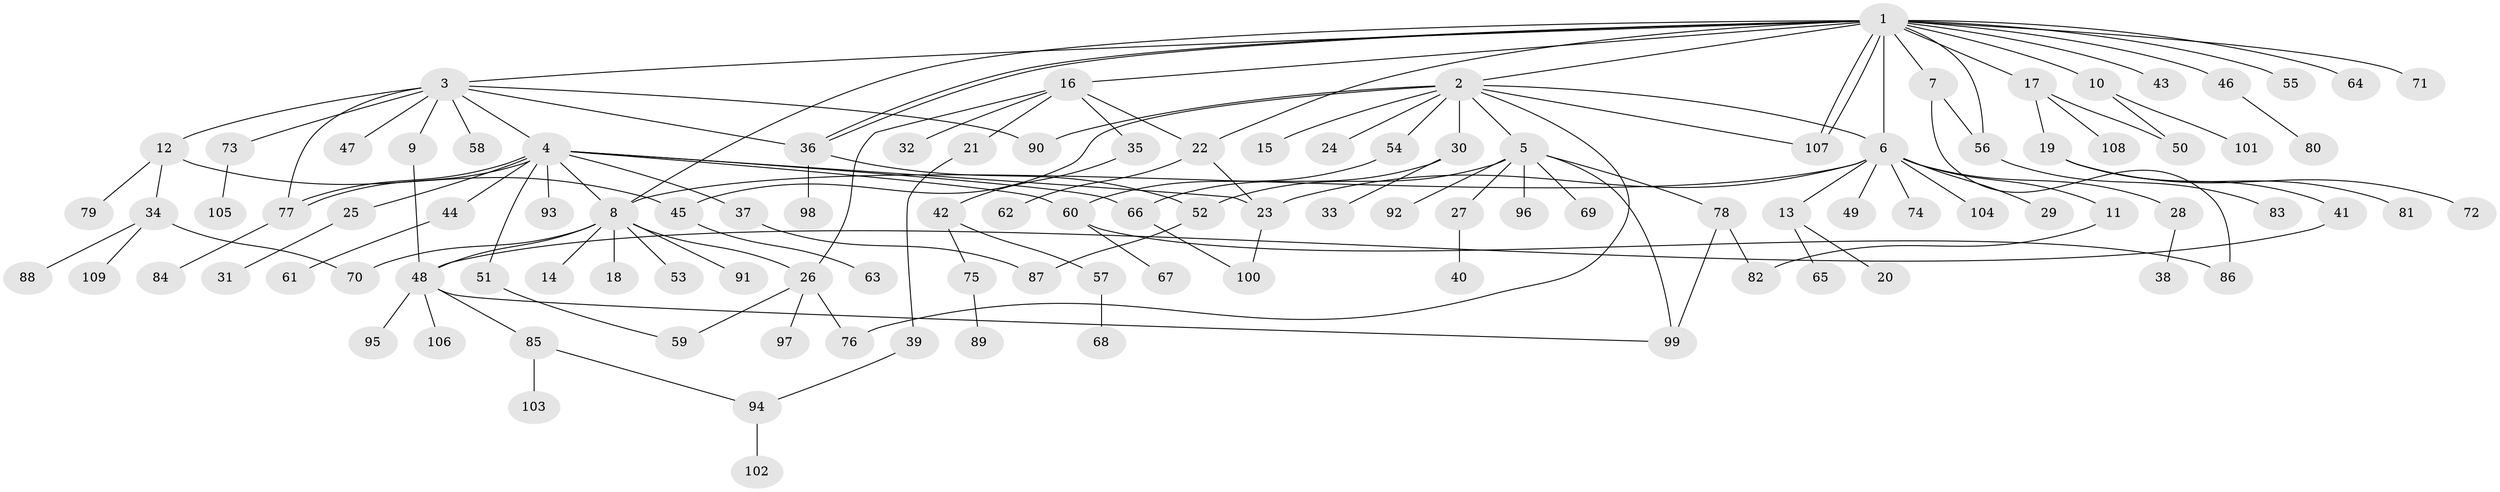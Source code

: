 // coarse degree distribution, {5: 0.06060606060606061, 4: 0.12121212121212122, 12: 0.030303030303030304, 1: 0.3333333333333333, 9: 0.06060606060606061, 2: 0.21212121212121213, 7: 0.06060606060606061, 3: 0.09090909090909091, 8: 0.030303030303030304}
// Generated by graph-tools (version 1.1) at 2025/36/03/04/25 23:36:43]
// undirected, 109 vertices, 140 edges
graph export_dot {
  node [color=gray90,style=filled];
  1;
  2;
  3;
  4;
  5;
  6;
  7;
  8;
  9;
  10;
  11;
  12;
  13;
  14;
  15;
  16;
  17;
  18;
  19;
  20;
  21;
  22;
  23;
  24;
  25;
  26;
  27;
  28;
  29;
  30;
  31;
  32;
  33;
  34;
  35;
  36;
  37;
  38;
  39;
  40;
  41;
  42;
  43;
  44;
  45;
  46;
  47;
  48;
  49;
  50;
  51;
  52;
  53;
  54;
  55;
  56;
  57;
  58;
  59;
  60;
  61;
  62;
  63;
  64;
  65;
  66;
  67;
  68;
  69;
  70;
  71;
  72;
  73;
  74;
  75;
  76;
  77;
  78;
  79;
  80;
  81;
  82;
  83;
  84;
  85;
  86;
  87;
  88;
  89;
  90;
  91;
  92;
  93;
  94;
  95;
  96;
  97;
  98;
  99;
  100;
  101;
  102;
  103;
  104;
  105;
  106;
  107;
  108;
  109;
  1 -- 2;
  1 -- 3;
  1 -- 6;
  1 -- 7;
  1 -- 8;
  1 -- 10;
  1 -- 16;
  1 -- 17;
  1 -- 22;
  1 -- 36;
  1 -- 36;
  1 -- 43;
  1 -- 46;
  1 -- 55;
  1 -- 56;
  1 -- 64;
  1 -- 71;
  1 -- 107;
  1 -- 107;
  2 -- 5;
  2 -- 6;
  2 -- 15;
  2 -- 24;
  2 -- 30;
  2 -- 45;
  2 -- 54;
  2 -- 76;
  2 -- 90;
  2 -- 107;
  3 -- 4;
  3 -- 9;
  3 -- 12;
  3 -- 36;
  3 -- 47;
  3 -- 58;
  3 -- 73;
  3 -- 77;
  3 -- 90;
  4 -- 8;
  4 -- 23;
  4 -- 25;
  4 -- 37;
  4 -- 44;
  4 -- 51;
  4 -- 60;
  4 -- 66;
  4 -- 77;
  4 -- 77;
  4 -- 93;
  5 -- 27;
  5 -- 52;
  5 -- 69;
  5 -- 78;
  5 -- 92;
  5 -- 96;
  5 -- 99;
  6 -- 8;
  6 -- 11;
  6 -- 13;
  6 -- 23;
  6 -- 28;
  6 -- 29;
  6 -- 49;
  6 -- 74;
  6 -- 104;
  7 -- 56;
  7 -- 86;
  8 -- 14;
  8 -- 18;
  8 -- 26;
  8 -- 48;
  8 -- 53;
  8 -- 70;
  8 -- 91;
  9 -- 48;
  10 -- 50;
  10 -- 101;
  11 -- 82;
  12 -- 34;
  12 -- 45;
  12 -- 79;
  13 -- 20;
  13 -- 65;
  16 -- 21;
  16 -- 22;
  16 -- 26;
  16 -- 32;
  16 -- 35;
  17 -- 19;
  17 -- 50;
  17 -- 108;
  19 -- 41;
  19 -- 72;
  19 -- 81;
  21 -- 39;
  22 -- 23;
  22 -- 62;
  23 -- 100;
  25 -- 31;
  26 -- 59;
  26 -- 76;
  26 -- 97;
  27 -- 40;
  28 -- 38;
  30 -- 33;
  30 -- 66;
  34 -- 70;
  34 -- 88;
  34 -- 109;
  35 -- 42;
  36 -- 52;
  36 -- 98;
  37 -- 87;
  39 -- 94;
  41 -- 48;
  42 -- 57;
  42 -- 75;
  44 -- 61;
  45 -- 63;
  46 -- 80;
  48 -- 85;
  48 -- 95;
  48 -- 99;
  48 -- 106;
  51 -- 59;
  52 -- 87;
  54 -- 60;
  56 -- 83;
  57 -- 68;
  60 -- 67;
  60 -- 86;
  66 -- 100;
  73 -- 105;
  75 -- 89;
  77 -- 84;
  78 -- 82;
  78 -- 99;
  85 -- 94;
  85 -- 103;
  94 -- 102;
}
